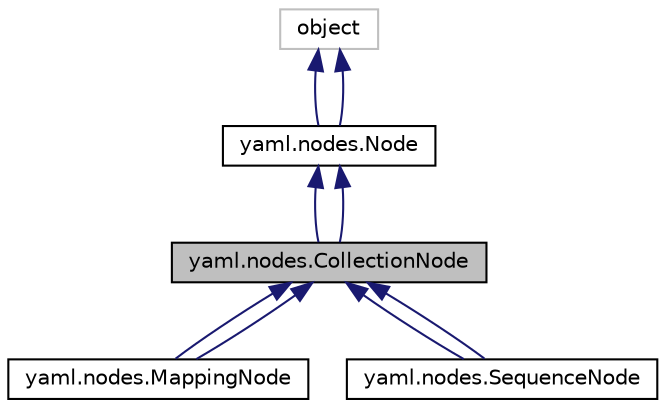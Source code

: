 digraph "yaml.nodes.CollectionNode"
{
 // LATEX_PDF_SIZE
  edge [fontname="Helvetica",fontsize="10",labelfontname="Helvetica",labelfontsize="10"];
  node [fontname="Helvetica",fontsize="10",shape=record];
  Node1 [label="yaml.nodes.CollectionNode",height=0.2,width=0.4,color="black", fillcolor="grey75", style="filled", fontcolor="black",tooltip=" "];
  Node2 -> Node1 [dir="back",color="midnightblue",fontsize="10",style="solid",fontname="Helvetica"];
  Node2 [label="yaml.nodes.Node",height=0.2,width=0.4,color="black", fillcolor="white", style="filled",URL="$classyaml_1_1nodes_1_1Node.html",tooltip=" "];
  Node3 -> Node2 [dir="back",color="midnightblue",fontsize="10",style="solid",fontname="Helvetica"];
  Node3 [label="object",height=0.2,width=0.4,color="grey75", fillcolor="white", style="filled",tooltip=" "];
  Node3 -> Node2 [dir="back",color="midnightblue",fontsize="10",style="solid",fontname="Helvetica"];
  Node2 -> Node1 [dir="back",color="midnightblue",fontsize="10",style="solid",fontname="Helvetica"];
  Node1 -> Node4 [dir="back",color="midnightblue",fontsize="10",style="solid",fontname="Helvetica"];
  Node4 [label="yaml.nodes.MappingNode",height=0.2,width=0.4,color="black", fillcolor="white", style="filled",URL="$classyaml_1_1nodes_1_1MappingNode.html",tooltip=" "];
  Node1 -> Node4 [dir="back",color="midnightblue",fontsize="10",style="solid",fontname="Helvetica"];
  Node1 -> Node5 [dir="back",color="midnightblue",fontsize="10",style="solid",fontname="Helvetica"];
  Node5 [label="yaml.nodes.SequenceNode",height=0.2,width=0.4,color="black", fillcolor="white", style="filled",URL="$classyaml_1_1nodes_1_1SequenceNode.html",tooltip=" "];
  Node1 -> Node5 [dir="back",color="midnightblue",fontsize="10",style="solid",fontname="Helvetica"];
}
